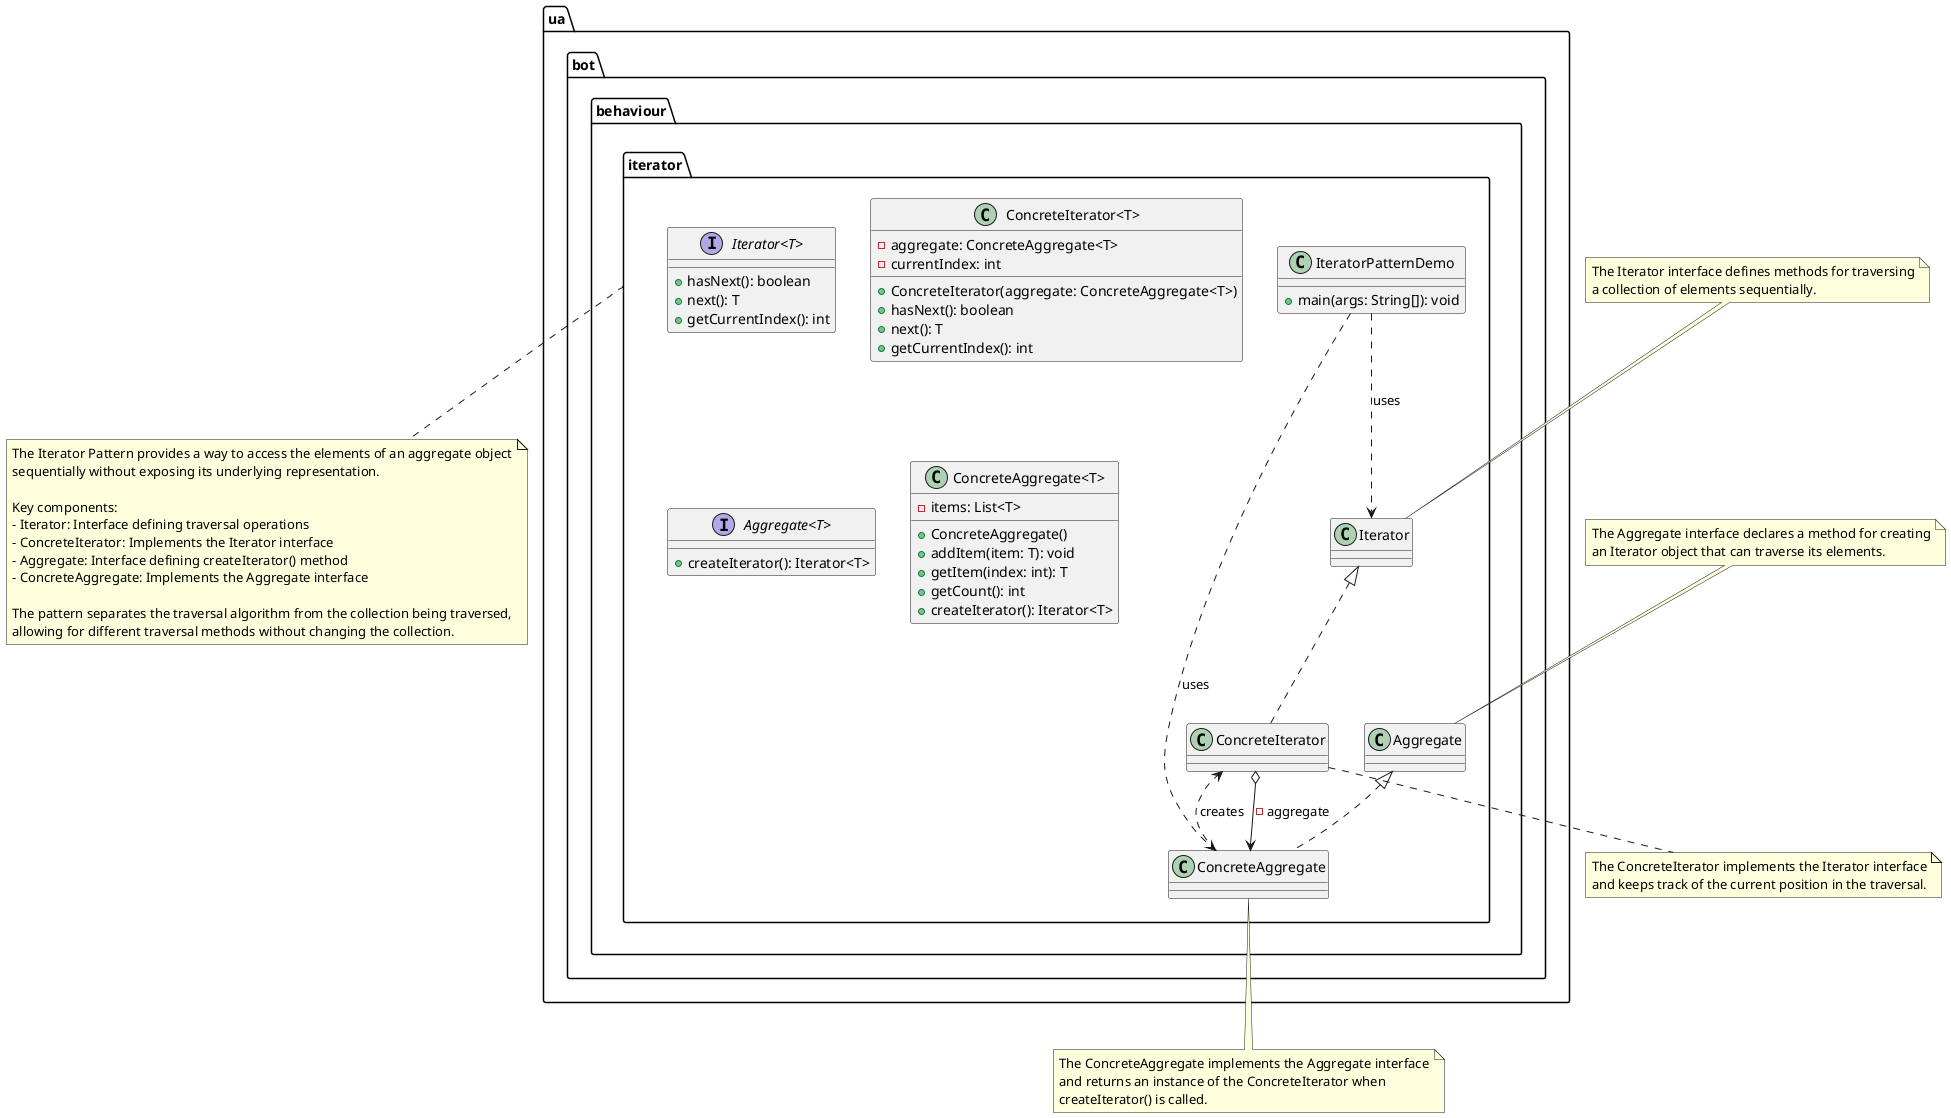 @startuml Iterator Pattern

package "ua.bot.behaviour.iterator" {
    ' Iterator interface and implementation
    interface "Iterator<T>" {
        +hasNext(): boolean
        +next(): T
        +getCurrentIndex(): int
    }
    
    class "ConcreteIterator<T>" {
        -aggregate: ConcreteAggregate<T>
        -currentIndex: int
        +ConcreteIterator(aggregate: ConcreteAggregate<T>)
        +hasNext(): boolean
        +next(): T
        +getCurrentIndex(): int
    }
    
    ' Aggregate interface and implementation
    interface "Aggregate<T>" {
        +createIterator(): Iterator<T>
    }
    
    class "ConcreteAggregate<T>" {
        -items: List<T>
        +ConcreteAggregate()
        +addItem(item: T): void
        +getItem(index: int): T
        +getCount(): int
        +createIterator(): Iterator<T>
    }
    
    ' Client
    class "IteratorPatternDemo" {
        +main(args: String[]): void
    }
    
    ' Relationships
    Iterator <|.. ConcreteIterator
    Aggregate <|.. ConcreteAggregate
    
    ConcreteIterator o--> ConcreteAggregate : -aggregate
    ConcreteAggregate ..> ConcreteIterator : creates
    
    IteratorPatternDemo ..> ConcreteAggregate : uses
    IteratorPatternDemo ..> Iterator : uses
}

note top of Iterator
  The Iterator interface defines methods for traversing
  a collection of elements sequentially.
end note

note top of Aggregate
  The Aggregate interface declares a method for creating
  an Iterator object that can traverse its elements.
end note

note bottom of ConcreteIterator
  The ConcreteIterator implements the Iterator interface
  and keeps track of the current position in the traversal.
end note

note bottom of ConcreteAggregate
  The ConcreteAggregate implements the Aggregate interface
  and returns an instance of the ConcreteIterator when
  createIterator() is called.
end note

note bottom of ua.bot.behaviour.iterator
  The Iterator Pattern provides a way to access the elements of an aggregate object
  sequentially without exposing its underlying representation.
  
  Key components:
  - Iterator: Interface defining traversal operations
  - ConcreteIterator: Implements the Iterator interface
  - Aggregate: Interface defining createIterator() method
  - ConcreteAggregate: Implements the Aggregate interface
  
  The pattern separates the traversal algorithm from the collection being traversed,
  allowing for different traversal methods without changing the collection.
end note

@enduml
